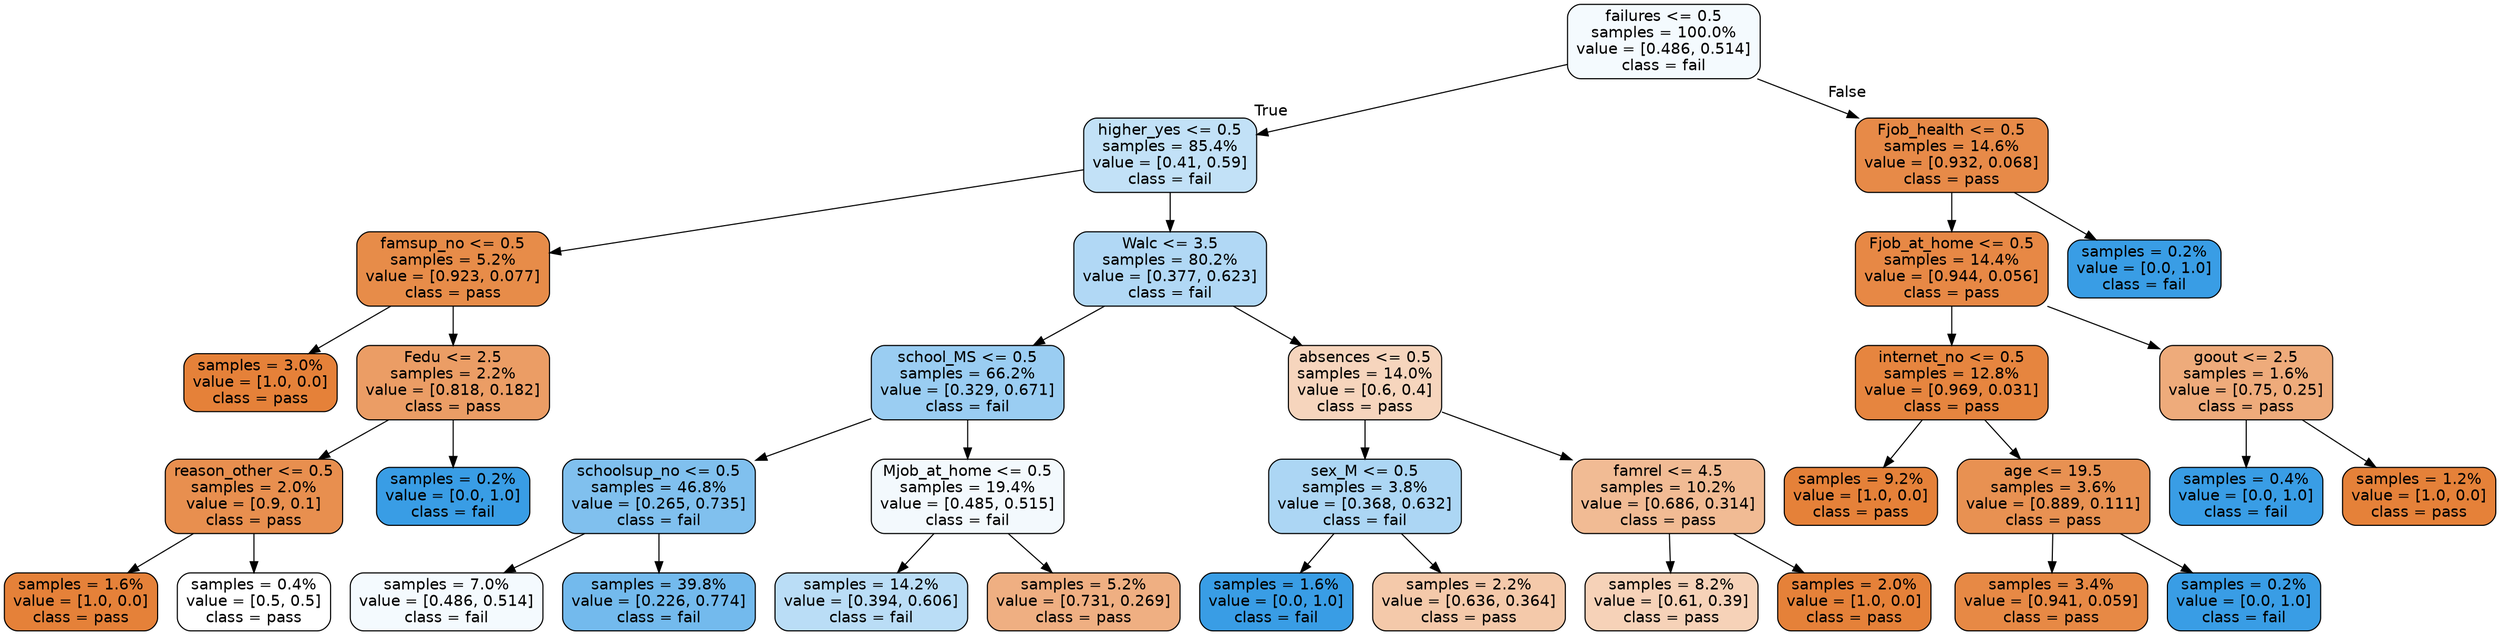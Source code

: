 digraph Tree {
node [shape=box, style="filled, rounded", color="black", fontname="helvetica"] ;
edge [fontname="helvetica"] ;
0 [label="failures <= 0.5\nsamples = 100.0%\nvalue = [0.486, 0.514]\nclass = fail", fillcolor="#f4fafe"] ;
1 [label="higher_yes <= 0.5\nsamples = 85.4%\nvalue = [0.41, 0.59]\nclass = fail", fillcolor="#c2e1f7"] ;
0 -> 1 [labeldistance=2.5, labelangle=45, headlabel="True"] ;
2 [label="famsup_no <= 0.5\nsamples = 5.2%\nvalue = [0.923, 0.077]\nclass = pass", fillcolor="#e78c49"] ;
1 -> 2 ;
3 [label="samples = 3.0%\nvalue = [1.0, 0.0]\nclass = pass", fillcolor="#e58139"] ;
2 -> 3 ;
4 [label="Fedu <= 2.5\nsamples = 2.2%\nvalue = [0.818, 0.182]\nclass = pass", fillcolor="#eb9d65"] ;
2 -> 4 ;
5 [label="reason_other <= 0.5\nsamples = 2.0%\nvalue = [0.9, 0.1]\nclass = pass", fillcolor="#e88f4f"] ;
4 -> 5 ;
6 [label="samples = 1.6%\nvalue = [1.0, 0.0]\nclass = pass", fillcolor="#e58139"] ;
5 -> 6 ;
7 [label="samples = 0.4%\nvalue = [0.5, 0.5]\nclass = pass", fillcolor="#ffffff"] ;
5 -> 7 ;
8 [label="samples = 0.2%\nvalue = [0.0, 1.0]\nclass = fail", fillcolor="#399de5"] ;
4 -> 8 ;
9 [label="Walc <= 3.5\nsamples = 80.2%\nvalue = [0.377, 0.623]\nclass = fail", fillcolor="#b1d8f5"] ;
1 -> 9 ;
10 [label="school_MS <= 0.5\nsamples = 66.2%\nvalue = [0.329, 0.671]\nclass = fail", fillcolor="#9acdf2"] ;
9 -> 10 ;
11 [label="schoolsup_no <= 0.5\nsamples = 46.8%\nvalue = [0.265, 0.735]\nclass = fail", fillcolor="#80c0ee"] ;
10 -> 11 ;
12 [label="samples = 7.0%\nvalue = [0.486, 0.514]\nclass = fail", fillcolor="#f4fafe"] ;
11 -> 12 ;
13 [label="samples = 39.8%\nvalue = [0.226, 0.774]\nclass = fail", fillcolor="#73baed"] ;
11 -> 13 ;
14 [label="Mjob_at_home <= 0.5\nsamples = 19.4%\nvalue = [0.485, 0.515]\nclass = fail", fillcolor="#f3f9fd"] ;
10 -> 14 ;
15 [label="samples = 14.2%\nvalue = [0.394, 0.606]\nclass = fail", fillcolor="#baddf6"] ;
14 -> 15 ;
16 [label="samples = 5.2%\nvalue = [0.731, 0.269]\nclass = pass", fillcolor="#efaf82"] ;
14 -> 16 ;
17 [label="absences <= 0.5\nsamples = 14.0%\nvalue = [0.6, 0.4]\nclass = pass", fillcolor="#f6d5bd"] ;
9 -> 17 ;
18 [label="sex_M <= 0.5\nsamples = 3.8%\nvalue = [0.368, 0.632]\nclass = fail", fillcolor="#acd6f4"] ;
17 -> 18 ;
19 [label="samples = 1.6%\nvalue = [0.0, 1.0]\nclass = fail", fillcolor="#399de5"] ;
18 -> 19 ;
20 [label="samples = 2.2%\nvalue = [0.636, 0.364]\nclass = pass", fillcolor="#f4c9aa"] ;
18 -> 20 ;
21 [label="famrel <= 4.5\nsamples = 10.2%\nvalue = [0.686, 0.314]\nclass = pass", fillcolor="#f1bb94"] ;
17 -> 21 ;
22 [label="samples = 8.2%\nvalue = [0.61, 0.39]\nclass = pass", fillcolor="#f6d2b8"] ;
21 -> 22 ;
23 [label="samples = 2.0%\nvalue = [1.0, 0.0]\nclass = pass", fillcolor="#e58139"] ;
21 -> 23 ;
24 [label="Fjob_health <= 0.5\nsamples = 14.6%\nvalue = [0.932, 0.068]\nclass = pass", fillcolor="#e78a48"] ;
0 -> 24 [labeldistance=2.5, labelangle=-45, headlabel="False"] ;
25 [label="Fjob_at_home <= 0.5\nsamples = 14.4%\nvalue = [0.944, 0.056]\nclass = pass", fillcolor="#e78845"] ;
24 -> 25 ;
26 [label="internet_no <= 0.5\nsamples = 12.8%\nvalue = [0.969, 0.031]\nclass = pass", fillcolor="#e6853f"] ;
25 -> 26 ;
27 [label="samples = 9.2%\nvalue = [1.0, 0.0]\nclass = pass", fillcolor="#e58139"] ;
26 -> 27 ;
28 [label="age <= 19.5\nsamples = 3.6%\nvalue = [0.889, 0.111]\nclass = pass", fillcolor="#e89152"] ;
26 -> 28 ;
29 [label="samples = 3.4%\nvalue = [0.941, 0.059]\nclass = pass", fillcolor="#e78945"] ;
28 -> 29 ;
30 [label="samples = 0.2%\nvalue = [0.0, 1.0]\nclass = fail", fillcolor="#399de5"] ;
28 -> 30 ;
31 [label="goout <= 2.5\nsamples = 1.6%\nvalue = [0.75, 0.25]\nclass = pass", fillcolor="#eeab7b"] ;
25 -> 31 ;
32 [label="samples = 0.4%\nvalue = [0.0, 1.0]\nclass = fail", fillcolor="#399de5"] ;
31 -> 32 ;
33 [label="samples = 1.2%\nvalue = [1.0, 0.0]\nclass = pass", fillcolor="#e58139"] ;
31 -> 33 ;
34 [label="samples = 0.2%\nvalue = [0.0, 1.0]\nclass = fail", fillcolor="#399de5"] ;
24 -> 34 ;
}